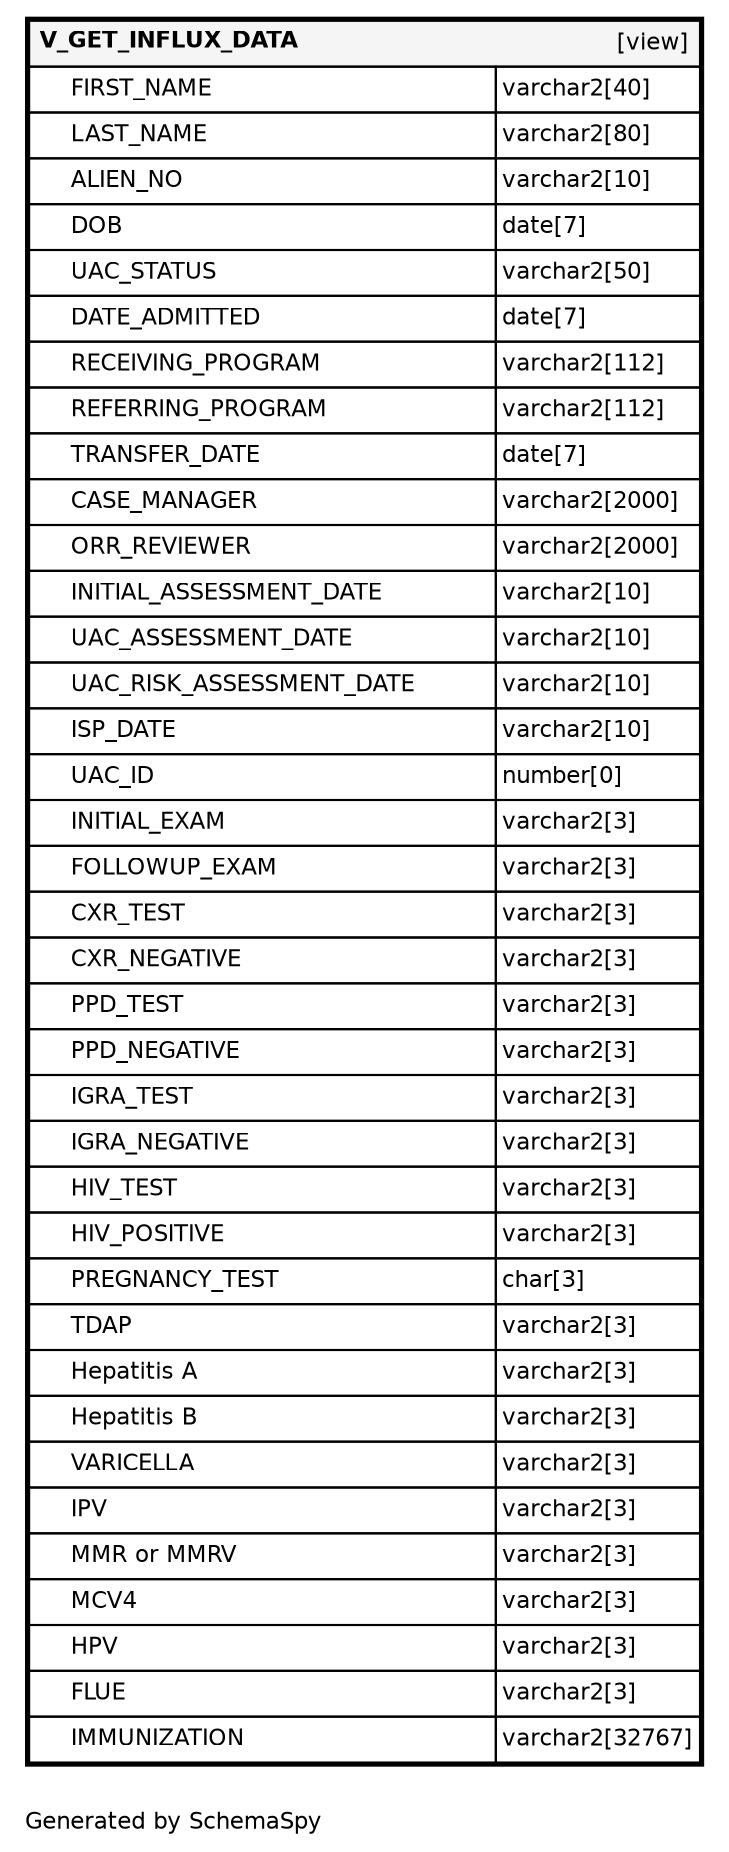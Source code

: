 digraph "oneDegreeRelationshipsDiagram" {
  graph [    rankdir="RL"    bgcolor="#ffffff"    label="\nGenerated by SchemaSpy"    labeljust="l"    nodesep="0.18"    ranksep="0.46"    fontname="Helvetica"    fontsize="11"    ration="compress"  ];  node [    fontname="Helvetica"    fontsize="11"    shape="plaintext"  ];  edge [    arrowsize="0.8"  ];
  "V_GET_INFLUX_DATA" [
   label=<
    <TABLE BORDER="2" CELLBORDER="1" CELLSPACING="0" BGCOLOR="#ffffff">
      <TR><TD COLSPAN="4"  BGCOLOR="#f5f5f5"><TABLE BORDER="0" CELLSPACING="0"><TR><TD ALIGN="LEFT" FIXEDSIZE="TRUE" WIDTH="139" HEIGHT="16"><B>V_GET_INFLUX_DATA</B></TD><TD ALIGN="RIGHT">[view]</TD></TR></TABLE></TD></TR>
      <TR><TD PORT="FIRST_NAME" COLSPAN="2" ALIGN="LEFT"><TABLE BORDER="0" CELLSPACING="0" ALIGN="LEFT"><TR ALIGN="LEFT"><TD ALIGN="LEFT" FIXEDSIZE="TRUE" WIDTH="15" HEIGHT="16"></TD><TD ALIGN="LEFT" FIXEDSIZE="TRUE" WIDTH="203" HEIGHT="16">FIRST_NAME</TD></TR></TABLE></TD><TD PORT="FIRST_NAME.type" ALIGN="LEFT">varchar2[40]</TD></TR>
      <TR><TD PORT="LAST_NAME" COLSPAN="2" ALIGN="LEFT"><TABLE BORDER="0" CELLSPACING="0" ALIGN="LEFT"><TR ALIGN="LEFT"><TD ALIGN="LEFT" FIXEDSIZE="TRUE" WIDTH="15" HEIGHT="16"></TD><TD ALIGN="LEFT" FIXEDSIZE="TRUE" WIDTH="203" HEIGHT="16">LAST_NAME</TD></TR></TABLE></TD><TD PORT="LAST_NAME.type" ALIGN="LEFT">varchar2[80]</TD></TR>
      <TR><TD PORT="ALIEN_NO" COLSPAN="2" ALIGN="LEFT"><TABLE BORDER="0" CELLSPACING="0" ALIGN="LEFT"><TR ALIGN="LEFT"><TD ALIGN="LEFT" FIXEDSIZE="TRUE" WIDTH="15" HEIGHT="16"></TD><TD ALIGN="LEFT" FIXEDSIZE="TRUE" WIDTH="203" HEIGHT="16">ALIEN_NO</TD></TR></TABLE></TD><TD PORT="ALIEN_NO.type" ALIGN="LEFT">varchar2[10]</TD></TR>
      <TR><TD PORT="DOB" COLSPAN="2" ALIGN="LEFT"><TABLE BORDER="0" CELLSPACING="0" ALIGN="LEFT"><TR ALIGN="LEFT"><TD ALIGN="LEFT" FIXEDSIZE="TRUE" WIDTH="15" HEIGHT="16"></TD><TD ALIGN="LEFT" FIXEDSIZE="TRUE" WIDTH="203" HEIGHT="16">DOB</TD></TR></TABLE></TD><TD PORT="DOB.type" ALIGN="LEFT">date[7]</TD></TR>
      <TR><TD PORT="UAC_STATUS" COLSPAN="2" ALIGN="LEFT"><TABLE BORDER="0" CELLSPACING="0" ALIGN="LEFT"><TR ALIGN="LEFT"><TD ALIGN="LEFT" FIXEDSIZE="TRUE" WIDTH="15" HEIGHT="16"></TD><TD ALIGN="LEFT" FIXEDSIZE="TRUE" WIDTH="203" HEIGHT="16">UAC_STATUS</TD></TR></TABLE></TD><TD PORT="UAC_STATUS.type" ALIGN="LEFT">varchar2[50]</TD></TR>
      <TR><TD PORT="DATE_ADMITTED" COLSPAN="2" ALIGN="LEFT"><TABLE BORDER="0" CELLSPACING="0" ALIGN="LEFT"><TR ALIGN="LEFT"><TD ALIGN="LEFT" FIXEDSIZE="TRUE" WIDTH="15" HEIGHT="16"></TD><TD ALIGN="LEFT" FIXEDSIZE="TRUE" WIDTH="203" HEIGHT="16">DATE_ADMITTED</TD></TR></TABLE></TD><TD PORT="DATE_ADMITTED.type" ALIGN="LEFT">date[7]</TD></TR>
      <TR><TD PORT="RECEIVING_PROGRAM" COLSPAN="2" ALIGN="LEFT"><TABLE BORDER="0" CELLSPACING="0" ALIGN="LEFT"><TR ALIGN="LEFT"><TD ALIGN="LEFT" FIXEDSIZE="TRUE" WIDTH="15" HEIGHT="16"></TD><TD ALIGN="LEFT" FIXEDSIZE="TRUE" WIDTH="203" HEIGHT="16">RECEIVING_PROGRAM</TD></TR></TABLE></TD><TD PORT="RECEIVING_PROGRAM.type" ALIGN="LEFT">varchar2[112]</TD></TR>
      <TR><TD PORT="REFERRING_PROGRAM" COLSPAN="2" ALIGN="LEFT"><TABLE BORDER="0" CELLSPACING="0" ALIGN="LEFT"><TR ALIGN="LEFT"><TD ALIGN="LEFT" FIXEDSIZE="TRUE" WIDTH="15" HEIGHT="16"></TD><TD ALIGN="LEFT" FIXEDSIZE="TRUE" WIDTH="203" HEIGHT="16">REFERRING_PROGRAM</TD></TR></TABLE></TD><TD PORT="REFERRING_PROGRAM.type" ALIGN="LEFT">varchar2[112]</TD></TR>
      <TR><TD PORT="TRANSFER_DATE" COLSPAN="2" ALIGN="LEFT"><TABLE BORDER="0" CELLSPACING="0" ALIGN="LEFT"><TR ALIGN="LEFT"><TD ALIGN="LEFT" FIXEDSIZE="TRUE" WIDTH="15" HEIGHT="16"></TD><TD ALIGN="LEFT" FIXEDSIZE="TRUE" WIDTH="203" HEIGHT="16">TRANSFER_DATE</TD></TR></TABLE></TD><TD PORT="TRANSFER_DATE.type" ALIGN="LEFT">date[7]</TD></TR>
      <TR><TD PORT="CASE_MANAGER" COLSPAN="2" ALIGN="LEFT"><TABLE BORDER="0" CELLSPACING="0" ALIGN="LEFT"><TR ALIGN="LEFT"><TD ALIGN="LEFT" FIXEDSIZE="TRUE" WIDTH="15" HEIGHT="16"></TD><TD ALIGN="LEFT" FIXEDSIZE="TRUE" WIDTH="203" HEIGHT="16">CASE_MANAGER</TD></TR></TABLE></TD><TD PORT="CASE_MANAGER.type" ALIGN="LEFT">varchar2[2000]</TD></TR>
      <TR><TD PORT="ORR_REVIEWER" COLSPAN="2" ALIGN="LEFT"><TABLE BORDER="0" CELLSPACING="0" ALIGN="LEFT"><TR ALIGN="LEFT"><TD ALIGN="LEFT" FIXEDSIZE="TRUE" WIDTH="15" HEIGHT="16"></TD><TD ALIGN="LEFT" FIXEDSIZE="TRUE" WIDTH="203" HEIGHT="16">ORR_REVIEWER</TD></TR></TABLE></TD><TD PORT="ORR_REVIEWER.type" ALIGN="LEFT">varchar2[2000]</TD></TR>
      <TR><TD PORT="INITIAL_ASSESSMENT_DATE" COLSPAN="2" ALIGN="LEFT"><TABLE BORDER="0" CELLSPACING="0" ALIGN="LEFT"><TR ALIGN="LEFT"><TD ALIGN="LEFT" FIXEDSIZE="TRUE" WIDTH="15" HEIGHT="16"></TD><TD ALIGN="LEFT" FIXEDSIZE="TRUE" WIDTH="203" HEIGHT="16">INITIAL_ASSESSMENT_DATE</TD></TR></TABLE></TD><TD PORT="INITIAL_ASSESSMENT_DATE.type" ALIGN="LEFT">varchar2[10]</TD></TR>
      <TR><TD PORT="UAC_ASSESSMENT_DATE" COLSPAN="2" ALIGN="LEFT"><TABLE BORDER="0" CELLSPACING="0" ALIGN="LEFT"><TR ALIGN="LEFT"><TD ALIGN="LEFT" FIXEDSIZE="TRUE" WIDTH="15" HEIGHT="16"></TD><TD ALIGN="LEFT" FIXEDSIZE="TRUE" WIDTH="203" HEIGHT="16">UAC_ASSESSMENT_DATE</TD></TR></TABLE></TD><TD PORT="UAC_ASSESSMENT_DATE.type" ALIGN="LEFT">varchar2[10]</TD></TR>
      <TR><TD PORT="UAC_RISK_ASSESSMENT_DATE" COLSPAN="2" ALIGN="LEFT"><TABLE BORDER="0" CELLSPACING="0" ALIGN="LEFT"><TR ALIGN="LEFT"><TD ALIGN="LEFT" FIXEDSIZE="TRUE" WIDTH="15" HEIGHT="16"></TD><TD ALIGN="LEFT" FIXEDSIZE="TRUE" WIDTH="203" HEIGHT="16">UAC_RISK_ASSESSMENT_DATE</TD></TR></TABLE></TD><TD PORT="UAC_RISK_ASSESSMENT_DATE.type" ALIGN="LEFT">varchar2[10]</TD></TR>
      <TR><TD PORT="ISP_DATE" COLSPAN="2" ALIGN="LEFT"><TABLE BORDER="0" CELLSPACING="0" ALIGN="LEFT"><TR ALIGN="LEFT"><TD ALIGN="LEFT" FIXEDSIZE="TRUE" WIDTH="15" HEIGHT="16"></TD><TD ALIGN="LEFT" FIXEDSIZE="TRUE" WIDTH="203" HEIGHT="16">ISP_DATE</TD></TR></TABLE></TD><TD PORT="ISP_DATE.type" ALIGN="LEFT">varchar2[10]</TD></TR>
      <TR><TD PORT="UAC_ID" COLSPAN="2" ALIGN="LEFT"><TABLE BORDER="0" CELLSPACING="0" ALIGN="LEFT"><TR ALIGN="LEFT"><TD ALIGN="LEFT" FIXEDSIZE="TRUE" WIDTH="15" HEIGHT="16"></TD><TD ALIGN="LEFT" FIXEDSIZE="TRUE" WIDTH="203" HEIGHT="16">UAC_ID</TD></TR></TABLE></TD><TD PORT="UAC_ID.type" ALIGN="LEFT">number[0]</TD></TR>
      <TR><TD PORT="INITIAL_EXAM" COLSPAN="2" ALIGN="LEFT"><TABLE BORDER="0" CELLSPACING="0" ALIGN="LEFT"><TR ALIGN="LEFT"><TD ALIGN="LEFT" FIXEDSIZE="TRUE" WIDTH="15" HEIGHT="16"></TD><TD ALIGN="LEFT" FIXEDSIZE="TRUE" WIDTH="203" HEIGHT="16">INITIAL_EXAM</TD></TR></TABLE></TD><TD PORT="INITIAL_EXAM.type" ALIGN="LEFT">varchar2[3]</TD></TR>
      <TR><TD PORT="FOLLOWUP_EXAM" COLSPAN="2" ALIGN="LEFT"><TABLE BORDER="0" CELLSPACING="0" ALIGN="LEFT"><TR ALIGN="LEFT"><TD ALIGN="LEFT" FIXEDSIZE="TRUE" WIDTH="15" HEIGHT="16"></TD><TD ALIGN="LEFT" FIXEDSIZE="TRUE" WIDTH="203" HEIGHT="16">FOLLOWUP_EXAM</TD></TR></TABLE></TD><TD PORT="FOLLOWUP_EXAM.type" ALIGN="LEFT">varchar2[3]</TD></TR>
      <TR><TD PORT="CXR_TEST" COLSPAN="2" ALIGN="LEFT"><TABLE BORDER="0" CELLSPACING="0" ALIGN="LEFT"><TR ALIGN="LEFT"><TD ALIGN="LEFT" FIXEDSIZE="TRUE" WIDTH="15" HEIGHT="16"></TD><TD ALIGN="LEFT" FIXEDSIZE="TRUE" WIDTH="203" HEIGHT="16">CXR_TEST</TD></TR></TABLE></TD><TD PORT="CXR_TEST.type" ALIGN="LEFT">varchar2[3]</TD></TR>
      <TR><TD PORT="CXR_NEGATIVE" COLSPAN="2" ALIGN="LEFT"><TABLE BORDER="0" CELLSPACING="0" ALIGN="LEFT"><TR ALIGN="LEFT"><TD ALIGN="LEFT" FIXEDSIZE="TRUE" WIDTH="15" HEIGHT="16"></TD><TD ALIGN="LEFT" FIXEDSIZE="TRUE" WIDTH="203" HEIGHT="16">CXR_NEGATIVE</TD></TR></TABLE></TD><TD PORT="CXR_NEGATIVE.type" ALIGN="LEFT">varchar2[3]</TD></TR>
      <TR><TD PORT="PPD_TEST" COLSPAN="2" ALIGN="LEFT"><TABLE BORDER="0" CELLSPACING="0" ALIGN="LEFT"><TR ALIGN="LEFT"><TD ALIGN="LEFT" FIXEDSIZE="TRUE" WIDTH="15" HEIGHT="16"></TD><TD ALIGN="LEFT" FIXEDSIZE="TRUE" WIDTH="203" HEIGHT="16">PPD_TEST</TD></TR></TABLE></TD><TD PORT="PPD_TEST.type" ALIGN="LEFT">varchar2[3]</TD></TR>
      <TR><TD PORT="PPD_NEGATIVE" COLSPAN="2" ALIGN="LEFT"><TABLE BORDER="0" CELLSPACING="0" ALIGN="LEFT"><TR ALIGN="LEFT"><TD ALIGN="LEFT" FIXEDSIZE="TRUE" WIDTH="15" HEIGHT="16"></TD><TD ALIGN="LEFT" FIXEDSIZE="TRUE" WIDTH="203" HEIGHT="16">PPD_NEGATIVE</TD></TR></TABLE></TD><TD PORT="PPD_NEGATIVE.type" ALIGN="LEFT">varchar2[3]</TD></TR>
      <TR><TD PORT="IGRA_TEST" COLSPAN="2" ALIGN="LEFT"><TABLE BORDER="0" CELLSPACING="0" ALIGN="LEFT"><TR ALIGN="LEFT"><TD ALIGN="LEFT" FIXEDSIZE="TRUE" WIDTH="15" HEIGHT="16"></TD><TD ALIGN="LEFT" FIXEDSIZE="TRUE" WIDTH="203" HEIGHT="16">IGRA_TEST</TD></TR></TABLE></TD><TD PORT="IGRA_TEST.type" ALIGN="LEFT">varchar2[3]</TD></TR>
      <TR><TD PORT="IGRA_NEGATIVE" COLSPAN="2" ALIGN="LEFT"><TABLE BORDER="0" CELLSPACING="0" ALIGN="LEFT"><TR ALIGN="LEFT"><TD ALIGN="LEFT" FIXEDSIZE="TRUE" WIDTH="15" HEIGHT="16"></TD><TD ALIGN="LEFT" FIXEDSIZE="TRUE" WIDTH="203" HEIGHT="16">IGRA_NEGATIVE</TD></TR></TABLE></TD><TD PORT="IGRA_NEGATIVE.type" ALIGN="LEFT">varchar2[3]</TD></TR>
      <TR><TD PORT="HIV_TEST" COLSPAN="2" ALIGN="LEFT"><TABLE BORDER="0" CELLSPACING="0" ALIGN="LEFT"><TR ALIGN="LEFT"><TD ALIGN="LEFT" FIXEDSIZE="TRUE" WIDTH="15" HEIGHT="16"></TD><TD ALIGN="LEFT" FIXEDSIZE="TRUE" WIDTH="203" HEIGHT="16">HIV_TEST</TD></TR></TABLE></TD><TD PORT="HIV_TEST.type" ALIGN="LEFT">varchar2[3]</TD></TR>
      <TR><TD PORT="HIV_POSITIVE" COLSPAN="2" ALIGN="LEFT"><TABLE BORDER="0" CELLSPACING="0" ALIGN="LEFT"><TR ALIGN="LEFT"><TD ALIGN="LEFT" FIXEDSIZE="TRUE" WIDTH="15" HEIGHT="16"></TD><TD ALIGN="LEFT" FIXEDSIZE="TRUE" WIDTH="203" HEIGHT="16">HIV_POSITIVE</TD></TR></TABLE></TD><TD PORT="HIV_POSITIVE.type" ALIGN="LEFT">varchar2[3]</TD></TR>
      <TR><TD PORT="PREGNANCY_TEST" COLSPAN="2" ALIGN="LEFT"><TABLE BORDER="0" CELLSPACING="0" ALIGN="LEFT"><TR ALIGN="LEFT"><TD ALIGN="LEFT" FIXEDSIZE="TRUE" WIDTH="15" HEIGHT="16"></TD><TD ALIGN="LEFT" FIXEDSIZE="TRUE" WIDTH="203" HEIGHT="16">PREGNANCY_TEST</TD></TR></TABLE></TD><TD PORT="PREGNANCY_TEST.type" ALIGN="LEFT">char[3]</TD></TR>
      <TR><TD PORT="TDAP" COLSPAN="2" ALIGN="LEFT"><TABLE BORDER="0" CELLSPACING="0" ALIGN="LEFT"><TR ALIGN="LEFT"><TD ALIGN="LEFT" FIXEDSIZE="TRUE" WIDTH="15" HEIGHT="16"></TD><TD ALIGN="LEFT" FIXEDSIZE="TRUE" WIDTH="203" HEIGHT="16">TDAP</TD></TR></TABLE></TD><TD PORT="TDAP.type" ALIGN="LEFT">varchar2[3]</TD></TR>
      <TR><TD PORT="Hepatitis A" COLSPAN="2" ALIGN="LEFT"><TABLE BORDER="0" CELLSPACING="0" ALIGN="LEFT"><TR ALIGN="LEFT"><TD ALIGN="LEFT" FIXEDSIZE="TRUE" WIDTH="15" HEIGHT="16"></TD><TD ALIGN="LEFT" FIXEDSIZE="TRUE" WIDTH="203" HEIGHT="16">Hepatitis A</TD></TR></TABLE></TD><TD PORT="Hepatitis A.type" ALIGN="LEFT">varchar2[3]</TD></TR>
      <TR><TD PORT="Hepatitis B" COLSPAN="2" ALIGN="LEFT"><TABLE BORDER="0" CELLSPACING="0" ALIGN="LEFT"><TR ALIGN="LEFT"><TD ALIGN="LEFT" FIXEDSIZE="TRUE" WIDTH="15" HEIGHT="16"></TD><TD ALIGN="LEFT" FIXEDSIZE="TRUE" WIDTH="203" HEIGHT="16">Hepatitis B</TD></TR></TABLE></TD><TD PORT="Hepatitis B.type" ALIGN="LEFT">varchar2[3]</TD></TR>
      <TR><TD PORT="VARICELLA" COLSPAN="2" ALIGN="LEFT"><TABLE BORDER="0" CELLSPACING="0" ALIGN="LEFT"><TR ALIGN="LEFT"><TD ALIGN="LEFT" FIXEDSIZE="TRUE" WIDTH="15" HEIGHT="16"></TD><TD ALIGN="LEFT" FIXEDSIZE="TRUE" WIDTH="203" HEIGHT="16">VARICELLA</TD></TR></TABLE></TD><TD PORT="VARICELLA.type" ALIGN="LEFT">varchar2[3]</TD></TR>
      <TR><TD PORT="IPV" COLSPAN="2" ALIGN="LEFT"><TABLE BORDER="0" CELLSPACING="0" ALIGN="LEFT"><TR ALIGN="LEFT"><TD ALIGN="LEFT" FIXEDSIZE="TRUE" WIDTH="15" HEIGHT="16"></TD><TD ALIGN="LEFT" FIXEDSIZE="TRUE" WIDTH="203" HEIGHT="16">IPV</TD></TR></TABLE></TD><TD PORT="IPV.type" ALIGN="LEFT">varchar2[3]</TD></TR>
      <TR><TD PORT="MMR or MMRV" COLSPAN="2" ALIGN="LEFT"><TABLE BORDER="0" CELLSPACING="0" ALIGN="LEFT"><TR ALIGN="LEFT"><TD ALIGN="LEFT" FIXEDSIZE="TRUE" WIDTH="15" HEIGHT="16"></TD><TD ALIGN="LEFT" FIXEDSIZE="TRUE" WIDTH="203" HEIGHT="16">MMR or MMRV</TD></TR></TABLE></TD><TD PORT="MMR or MMRV.type" ALIGN="LEFT">varchar2[3]</TD></TR>
      <TR><TD PORT="MCV4" COLSPAN="2" ALIGN="LEFT"><TABLE BORDER="0" CELLSPACING="0" ALIGN="LEFT"><TR ALIGN="LEFT"><TD ALIGN="LEFT" FIXEDSIZE="TRUE" WIDTH="15" HEIGHT="16"></TD><TD ALIGN="LEFT" FIXEDSIZE="TRUE" WIDTH="203" HEIGHT="16">MCV4</TD></TR></TABLE></TD><TD PORT="MCV4.type" ALIGN="LEFT">varchar2[3]</TD></TR>
      <TR><TD PORT="HPV" COLSPAN="2" ALIGN="LEFT"><TABLE BORDER="0" CELLSPACING="0" ALIGN="LEFT"><TR ALIGN="LEFT"><TD ALIGN="LEFT" FIXEDSIZE="TRUE" WIDTH="15" HEIGHT="16"></TD><TD ALIGN="LEFT" FIXEDSIZE="TRUE" WIDTH="203" HEIGHT="16">HPV</TD></TR></TABLE></TD><TD PORT="HPV.type" ALIGN="LEFT">varchar2[3]</TD></TR>
      <TR><TD PORT="FLUE" COLSPAN="2" ALIGN="LEFT"><TABLE BORDER="0" CELLSPACING="0" ALIGN="LEFT"><TR ALIGN="LEFT"><TD ALIGN="LEFT" FIXEDSIZE="TRUE" WIDTH="15" HEIGHT="16"></TD><TD ALIGN="LEFT" FIXEDSIZE="TRUE" WIDTH="203" HEIGHT="16">FLUE</TD></TR></TABLE></TD><TD PORT="FLUE.type" ALIGN="LEFT">varchar2[3]</TD></TR>
      <TR><TD PORT="IMMUNIZATION" COLSPAN="2" ALIGN="LEFT"><TABLE BORDER="0" CELLSPACING="0" ALIGN="LEFT"><TR ALIGN="LEFT"><TD ALIGN="LEFT" FIXEDSIZE="TRUE" WIDTH="15" HEIGHT="16"></TD><TD ALIGN="LEFT" FIXEDSIZE="TRUE" WIDTH="203" HEIGHT="16">IMMUNIZATION</TD></TR></TABLE></TD><TD PORT="IMMUNIZATION.type" ALIGN="LEFT">varchar2[32767]</TD></TR>
    </TABLE>>
    URL="V_GET_INFLUX_DATA.html"
    target="_top"
    tooltip="V_GET_INFLUX_DATA"
  ];
}
